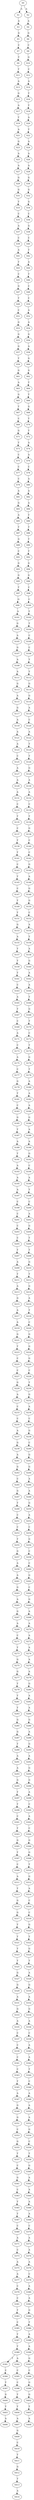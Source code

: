 strict digraph  {
	S0 -> S1 [ label = A ];
	S0 -> S2 [ label = A ];
	S1 -> S3 [ label = A ];
	S2 -> S4 [ label = A ];
	S3 -> S5 [ label = G ];
	S4 -> S6 [ label = G ];
	S5 -> S7 [ label = C ];
	S6 -> S8 [ label = C ];
	S7 -> S9 [ label = T ];
	S8 -> S10 [ label = G ];
	S9 -> S11 [ label = T ];
	S10 -> S12 [ label = C ];
	S11 -> S13 [ label = A ];
	S12 -> S14 [ label = A ];
	S13 -> S15 [ label = G ];
	S14 -> S16 [ label = T ];
	S15 -> S17 [ label = A ];
	S16 -> S18 [ label = T ];
	S17 -> S19 [ label = T ];
	S18 -> S20 [ label = A ];
	S19 -> S21 [ label = A ];
	S20 -> S22 [ label = T ];
	S21 -> S23 [ label = G ];
	S22 -> S24 [ label = A ];
	S23 -> S25 [ label = A ];
	S24 -> S26 [ label = A ];
	S25 -> S27 [ label = A ];
	S26 -> S28 [ label = A ];
	S27 -> S29 [ label = G ];
	S28 -> S30 [ label = G ];
	S29 -> S31 [ label = G ];
	S30 -> S32 [ label = G ];
	S31 -> S33 [ label = T ];
	S32 -> S34 [ label = G ];
	S33 -> S35 [ label = C ];
	S34 -> S36 [ label = C ];
	S35 -> S37 [ label = A ];
	S36 -> S38 [ label = G ];
	S37 -> S39 [ label = C ];
	S38 -> S40 [ label = C ];
	S39 -> S41 [ label = A ];
	S40 -> S42 [ label = T ];
	S41 -> S43 [ label = T ];
	S42 -> S44 [ label = A ];
	S43 -> S45 [ label = C ];
	S44 -> S46 [ label = T ];
	S45 -> S47 [ label = G ];
	S46 -> S48 [ label = C ];
	S47 -> S49 [ label = T ];
	S48 -> S50 [ label = C ];
	S49 -> S51 [ label = C ];
	S50 -> S52 [ label = A ];
	S51 -> S53 [ label = G ];
	S52 -> S54 [ label = A ];
	S53 -> S55 [ label = G ];
	S54 -> S56 [ label = G ];
	S55 -> S57 [ label = G ];
	S56 -> S58 [ label = A ];
	S57 -> S59 [ label = T ];
	S58 -> S60 [ label = G ];
	S59 -> S61 [ label = G ];
	S60 -> S62 [ label = G ];
	S61 -> S63 [ label = A ];
	S62 -> S64 [ label = T ];
	S63 -> S65 [ label = G ];
	S64 -> S66 [ label = T ];
	S65 -> S67 [ label = T ];
	S66 -> S68 [ label = G ];
	S67 -> S69 [ label = C ];
	S68 -> S70 [ label = T ];
	S69 -> S71 [ label = G ];
	S70 -> S72 [ label = T ];
	S71 -> S73 [ label = T ];
	S72 -> S74 [ label = A ];
	S73 -> S75 [ label = C ];
	S74 -> S76 [ label = A ];
	S75 -> S77 [ label = C ];
	S76 -> S78 [ label = C ];
	S77 -> S79 [ label = C ];
	S78 -> S80 [ label = A ];
	S79 -> S81 [ label = A ];
	S80 -> S82 [ label = A ];
	S81 -> S83 [ label = G ];
	S82 -> S84 [ label = A ];
	S83 -> S85 [ label = A ];
	S84 -> S86 [ label = T ];
	S85 -> S87 [ label = T ];
	S86 -> S88 [ label = T ];
	S87 -> S89 [ label = G ];
	S88 -> S90 [ label = T ];
	S89 -> S91 [ label = C ];
	S90 -> S92 [ label = T ];
	S91 -> S93 [ label = G ];
	S92 -> S94 [ label = G ];
	S93 -> S95 [ label = G ];
	S94 -> S96 [ label = G ];
	S95 -> S97 [ label = T ];
	S96 -> S98 [ label = C ];
	S97 -> S99 [ label = G ];
	S98 -> S100 [ label = C ];
	S99 -> S101 [ label = A ];
	S100 -> S102 [ label = T ];
	S101 -> S103 [ label = G ];
	S102 -> S104 [ label = T ];
	S103 -> S105 [ label = A ];
	S104 -> S106 [ label = C ];
	S105 -> S107 [ label = G ];
	S106 -> S108 [ label = C ];
	S107 -> S109 [ label = A ];
	S108 -> S110 [ label = T ];
	S109 -> S111 [ label = A ];
	S110 -> S112 [ label = T ];
	S111 -> S113 [ label = G ];
	S112 -> S114 [ label = G ];
	S113 -> S115 [ label = A ];
	S114 -> S116 [ label = G ];
	S115 -> S117 [ label = G ];
	S116 -> S118 [ label = A ];
	S117 -> S119 [ label = A ];
	S118 -> S120 [ label = C ];
	S119 -> S121 [ label = A ];
	S120 -> S122 [ label = A ];
	S121 -> S123 [ label = A ];
	S122 -> S124 [ label = T ];
	S123 -> S125 [ label = C ];
	S124 -> S126 [ label = T ];
	S125 -> S127 [ label = A ];
	S126 -> S128 [ label = G ];
	S127 -> S129 [ label = A ];
	S128 -> S130 [ label = A ];
	S129 -> S131 [ label = A ];
	S130 -> S132 [ label = A ];
	S131 -> S133 [ label = C ];
	S132 -> S134 [ label = C ];
	S133 -> S135 [ label = T ];
	S134 -> S136 [ label = T ];
	S135 -> S137 [ label = C ];
	S136 -> S138 [ label = G ];
	S137 -> S139 [ label = T ];
	S138 -> S140 [ label = C ];
	S139 -> S141 [ label = T ];
	S140 -> S142 [ label = C ];
	S141 -> S143 [ label = C ];
	S142 -> S144 [ label = G ];
	S143 -> S145 [ label = T ];
	S144 -> S146 [ label = A ];
	S145 -> S147 [ label = C ];
	S146 -> S148 [ label = G ];
	S147 -> S149 [ label = T ];
	S148 -> S150 [ label = G ];
	S149 -> S151 [ label = T ];
	S150 -> S152 [ label = C ];
	S151 -> S153 [ label = G ];
	S152 -> S154 [ label = A ];
	S153 -> S155 [ label = A ];
	S154 -> S156 [ label = T ];
	S155 -> S157 [ label = T ];
	S156 -> S158 [ label = A ];
	S157 -> S159 [ label = T ];
	S158 -> S160 [ label = G ];
	S159 -> S161 [ label = T ];
	S160 -> S162 [ label = A ];
	S161 -> S163 [ label = C ];
	S162 -> S164 [ label = A ];
	S163 -> S165 [ label = A ];
	S164 -> S166 [ label = T ];
	S165 -> S167 [ label = T ];
	S166 -> S168 [ label = G ];
	S167 -> S169 [ label = C ];
	S168 -> S170 [ label = T ];
	S169 -> S171 [ label = A ];
	S170 -> S172 [ label = C ];
	S171 -> S173 [ label = C ];
	S172 -> S174 [ label = T ];
	S173 -> S175 [ label = A ];
	S174 -> S176 [ label = G ];
	S175 -> S177 [ label = C ];
	S176 -> S178 [ label = T ];
	S177 -> S179 [ label = G ];
	S178 -> S180 [ label = A ];
	S179 -> S181 [ label = T ];
	S180 -> S182 [ label = A ];
	S181 -> S183 [ label = C ];
	S182 -> S184 [ label = A ];
	S183 -> S185 [ label = G ];
	S184 -> S186 [ label = G ];
	S185 -> S187 [ label = T ];
	S186 -> S188 [ label = A ];
	S187 -> S189 [ label = A ];
	S188 -> S190 [ label = A ];
	S189 -> S191 [ label = T ];
	S190 -> S192 [ label = G ];
	S191 -> S193 [ label = A ];
	S192 -> S194 [ label = C ];
	S193 -> S195 [ label = A ];
	S194 -> S196 [ label = A ];
	S195 -> S197 [ label = A ];
	S196 -> S198 [ label = T ];
	S197 -> S199 [ label = C ];
	S198 -> S200 [ label = C ];
	S199 -> S201 [ label = C ];
	S200 -> S202 [ label = A ];
	S201 -> S203 [ label = C ];
	S202 -> S204 [ label = G ];
	S203 -> S205 [ label = C ];
	S204 -> S206 [ label = T ];
	S205 -> S207 [ label = T ];
	S206 -> S208 [ label = T ];
	S207 -> S209 [ label = A ];
	S208 -> S210 [ label = G ];
	S209 -> S211 [ label = T ];
	S210 -> S212 [ label = T ];
	S211 -> S213 [ label = A ];
	S212 -> S214 [ label = G ];
	S213 -> S215 [ label = G ];
	S214 -> S216 [ label = A ];
	S215 -> S217 [ label = A ];
	S216 -> S218 [ label = T ];
	S217 -> S219 [ label = A ];
	S218 -> S220 [ label = C ];
	S219 -> S221 [ label = G ];
	S220 -> S222 [ label = G ];
	S221 -> S223 [ label = T ];
	S222 -> S224 [ label = G ];
	S223 -> S225 [ label = C ];
	S224 -> S226 [ label = G ];
	S225 -> S227 [ label = C ];
	S226 -> S228 [ label = C ];
	S227 -> S229 [ label = G ];
	S228 -> S230 [ label = T ];
	S229 -> S231 [ label = A ];
	S230 -> S232 [ label = G ];
	S231 -> S233 [ label = C ];
	S232 -> S234 [ label = A ];
	S233 -> S235 [ label = C ];
	S234 -> S236 [ label = C ];
	S235 -> S237 [ label = A ];
	S236 -> S238 [ label = G ];
	S237 -> S239 [ label = G ];
	S238 -> S240 [ label = C ];
	S239 -> S241 [ label = A ];
	S240 -> S242 [ label = G ];
	S241 -> S243 [ label = G ];
	S242 -> S244 [ label = G ];
	S243 -> S245 [ label = C ];
	S244 -> S246 [ label = A ];
	S245 -> S247 [ label = G ];
	S246 -> S248 [ label = A ];
	S247 -> S249 [ label = T ];
	S248 -> S250 [ label = G ];
	S249 -> S251 [ label = C ];
	S250 -> S252 [ label = A ];
	S251 -> S253 [ label = C ];
	S252 -> S254 [ label = C ];
	S253 -> S255 [ label = T ];
	S254 -> S256 [ label = G ];
	S255 -> S257 [ label = G ];
	S256 -> S258 [ label = C ];
	S257 -> S259 [ label = A ];
	S258 -> S260 [ label = C ];
	S259 -> S261 [ label = A ];
	S260 -> S262 [ label = G ];
	S261 -> S263 [ label = G ];
	S262 -> S264 [ label = C ];
	S263 -> S265 [ label = A ];
	S264 -> S266 [ label = G ];
	S265 -> S267 [ label = G ];
	S266 -> S268 [ label = A ];
	S267 -> S269 [ label = A ];
	S268 -> S270 [ label = A ];
	S269 -> S271 [ label = C ];
	S270 -> S272 [ label = A ];
	S271 -> S273 [ label = T ];
	S272 -> S274 [ label = A ];
	S273 -> S275 [ label = G ];
	S274 -> S276 [ label = A ];
	S275 -> S277 [ label = G ];
	S276 -> S278 [ label = A ];
	S277 -> S279 [ label = T ];
	S278 -> S280 [ label = G ];
	S279 -> S281 [ label = T ];
	S280 -> S282 [ label = A ];
	S281 -> S283 [ label = T ];
	S282 -> S284 [ label = A ];
	S283 -> S285 [ label = G ];
	S284 -> S286 [ label = G ];
	S285 -> S287 [ label = G ];
	S286 -> S288 [ label = A ];
	S287 -> S289 [ label = T ];
	S288 -> S290 [ label = G ];
	S289 -> S291 [ label = A ];
	S290 -> S292 [ label = A ];
	S291 -> S293 [ label = A ];
	S292 -> S294 [ label = G ];
	S293 -> S295 [ label = G ];
	S294 -> S296 [ label = G ];
	S295 -> S297 [ label = T ];
	S296 -> S298 [ label = A ];
	S297 -> S299 [ label = T ];
	S298 -> S300 [ label = C ];
	S299 -> S301 [ label = C ];
	S300 -> S302 [ label = A ];
	S301 -> S303 [ label = T ];
	S302 -> S304 [ label = C ];
	S303 -> S305 [ label = G ];
	S304 -> S306 [ label = G ];
	S305 -> S307 [ label = T ];
	S306 -> S308 [ label = G ];
	S307 -> S309 [ label = C ];
	S308 -> S310 [ label = T ];
	S309 -> S311 [ label = A ];
	S310 -> S312 [ label = G ];
	S311 -> S313 [ label = T ];
	S312 -> S314 [ label = A ];
	S313 -> S315 [ label = G ];
	S314 -> S316 [ label = C ];
	S315 -> S317 [ label = G ];
	S316 -> S318 [ label = C ];
	S317 -> S319 [ label = T ];
	S318 -> S320 [ label = G ];
	S319 -> S321 [ label = T ];
	S320 -> S322 [ label = T ];
	S321 -> S323 [ label = T ];
	S322 -> S324 [ label = G ];
	S323 -> S325 [ label = T ];
	S324 -> S326 [ label = T ];
	S325 -> S327 [ label = G ];
	S326 -> S328 [ label = A ];
	S327 -> S329 [ label = G ];
	S328 -> S330 [ label = G ];
	S329 -> S331 [ label = A ];
	S330 -> S332 [ label = A ];
	S331 -> S333 [ label = G ];
	S332 -> S334 [ label = G ];
	S333 -> S335 [ label = A ];
	S334 -> S336 [ label = A ];
	S335 -> S337 [ label = C ];
	S336 -> S338 [ label = C ];
	S337 -> S339 [ label = C ];
	S338 -> S340 [ label = A ];
	S339 -> S341 [ label = C ];
	S340 -> S342 [ label = A ];
	S341 -> S343 [ label = C ];
	S342 -> S344 [ label = T ];
	S343 -> S345 [ label = T ];
	S344 -> S346 [ label = C ];
	S345 -> S347 [ label = A ];
	S346 -> S348 [ label = A ];
	S347 -> S349 [ label = G ];
	S348 -> S350 [ label = A ];
	S349 -> S351 [ label = G ];
	S350 -> S352 [ label = A ];
	S351 -> S353 [ label = C ];
	S352 -> S354 [ label = G ];
	S353 -> S355 [ label = G ];
	S354 -> S356 [ label = C ];
	S355 -> S357 [ label = T ];
	S356 -> S358 [ label = T ];
	S357 -> S359 [ label = C ];
	S358 -> S360 [ label = G ];
	S359 -> S361 [ label = G ];
	S360 -> S362 [ label = A ];
	S361 -> S363 [ label = C ];
	S362 -> S364 [ label = A ];
	S363 -> S365 [ label = T ];
	S364 -> S366 [ label = A ];
	S365 -> S367 [ label = T ];
	S366 -> S368 [ label = A ];
	S367 -> S369 [ label = C ];
	S368 -> S370 [ label = C ];
	S369 -> S371 [ label = A ];
	S370 -> S372 [ label = A ];
	S371 -> S373 [ label = C ];
	S372 -> S374 [ label = A ];
	S373 -> S375 [ label = A ];
	S374 -> S376 [ label = A ];
	S375 -> S377 [ label = A ];
	S376 -> S378 [ label = C ];
	S377 -> S379 [ label = C ];
	S378 -> S380 [ label = A ];
	S379 -> S381 [ label = C ];
	S380 -> S382 [ label = A ];
	S381 -> S383 [ label = T ];
	S382 -> S384 [ label = G ];
	S383 -> S385 [ label = C ];
	S384 -> S386 [ label = T ];
	S385 -> S387 [ label = T ];
	S386 -> S388 [ label = A ];
	S387 -> S389 [ label = T ];
	S388 -> S390 [ label = A ];
	S389 -> S391 [ label = T ];
	S389 -> S392 [ label = A ];
	S390 -> S393 [ label = G ];
	S391 -> S394 [ label = C ];
	S392 -> S395 [ label = C ];
	S393 -> S396 [ label = C ];
	S394 -> S397 [ label = T ];
	S395 -> S398 [ label = C ];
	S396 -> S399 [ label = G ];
	S397 -> S400 [ label = G ];
	S398 -> S401 [ label = T ];
	S399 -> S402 [ label = G ];
	S400 -> S403 [ label = T ];
	S401 -> S404 [ label = T ];
	S402 -> S405 [ label = T ];
	S403 -> S406 [ label = A ];
	S404 -> S407 [ label = A ];
	S405 -> S408 [ label = A ];
	S407 -> S409 [ label = G ];
	S409 -> S410 [ label = C ];
	S410 -> S411 [ label = T ];
	S411 -> S412 [ label = G ];
	S412 -> S413 [ label = T ];
	S413 -> S414 [ label = A ];
}
